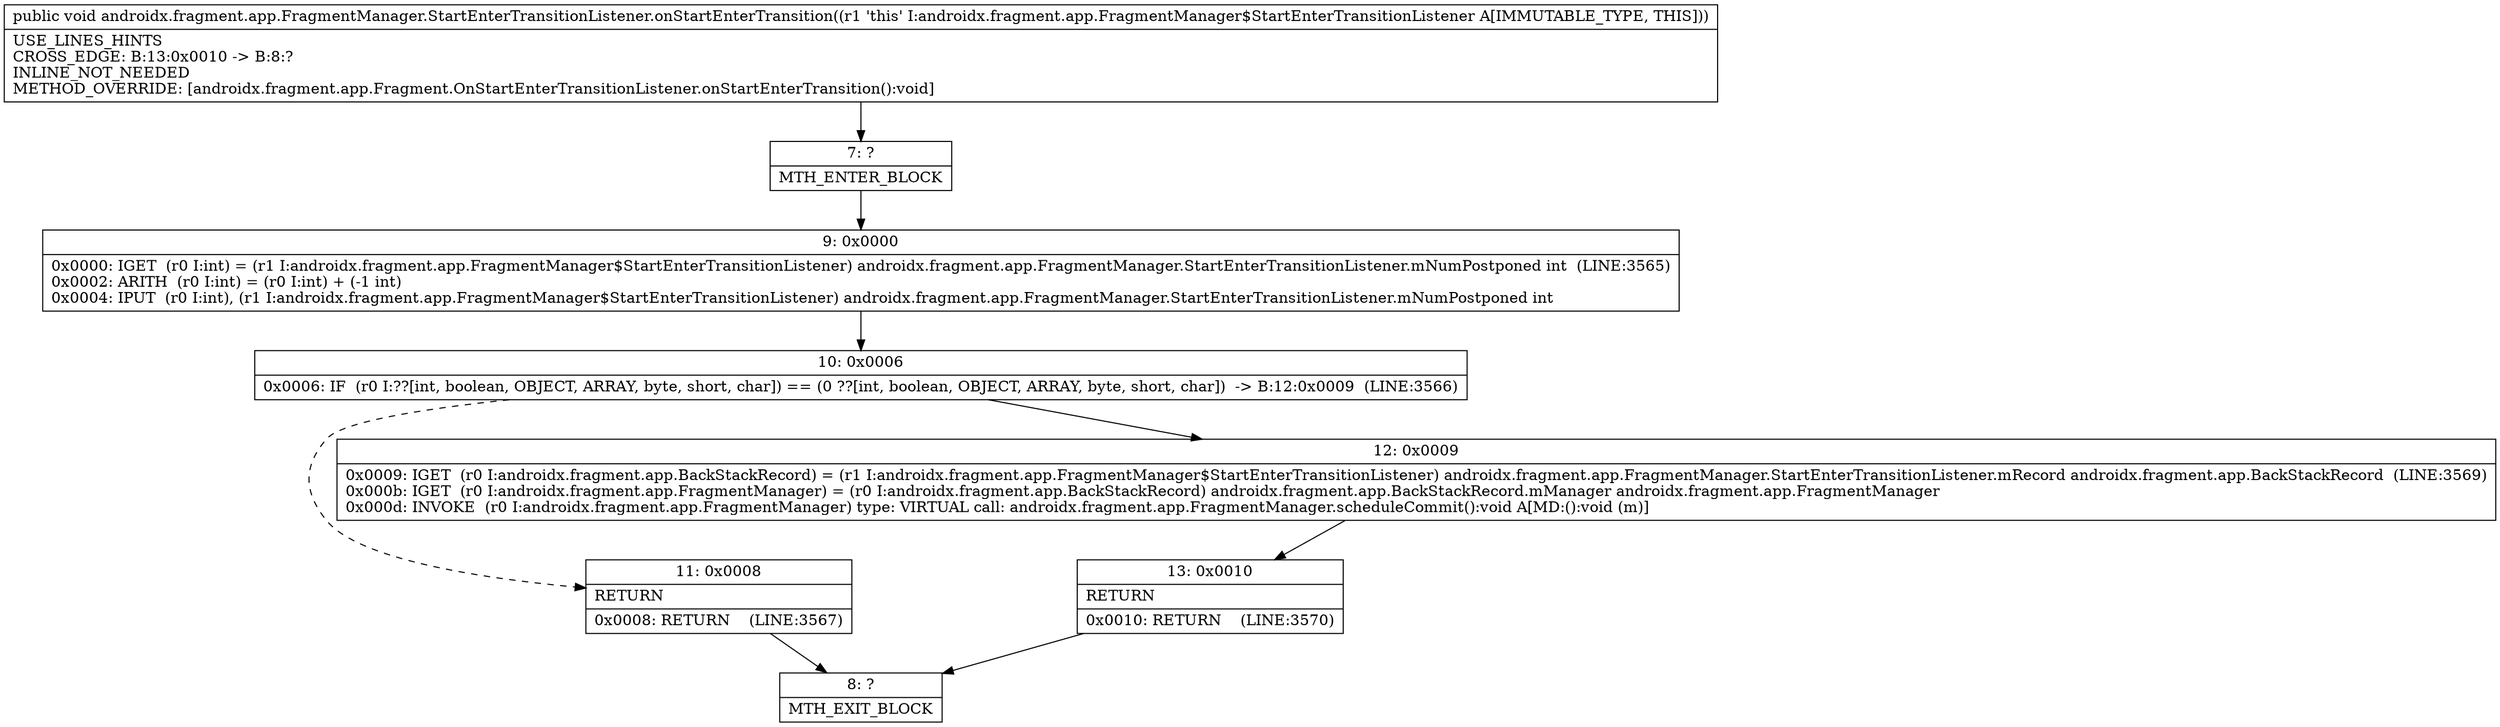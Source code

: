 digraph "CFG forandroidx.fragment.app.FragmentManager.StartEnterTransitionListener.onStartEnterTransition()V" {
Node_7 [shape=record,label="{7\:\ ?|MTH_ENTER_BLOCK\l}"];
Node_9 [shape=record,label="{9\:\ 0x0000|0x0000: IGET  (r0 I:int) = (r1 I:androidx.fragment.app.FragmentManager$StartEnterTransitionListener) androidx.fragment.app.FragmentManager.StartEnterTransitionListener.mNumPostponed int  (LINE:3565)\l0x0002: ARITH  (r0 I:int) = (r0 I:int) + (\-1 int) \l0x0004: IPUT  (r0 I:int), (r1 I:androidx.fragment.app.FragmentManager$StartEnterTransitionListener) androidx.fragment.app.FragmentManager.StartEnterTransitionListener.mNumPostponed int \l}"];
Node_10 [shape=record,label="{10\:\ 0x0006|0x0006: IF  (r0 I:??[int, boolean, OBJECT, ARRAY, byte, short, char]) == (0 ??[int, boolean, OBJECT, ARRAY, byte, short, char])  \-\> B:12:0x0009  (LINE:3566)\l}"];
Node_11 [shape=record,label="{11\:\ 0x0008|RETURN\l|0x0008: RETURN    (LINE:3567)\l}"];
Node_8 [shape=record,label="{8\:\ ?|MTH_EXIT_BLOCK\l}"];
Node_12 [shape=record,label="{12\:\ 0x0009|0x0009: IGET  (r0 I:androidx.fragment.app.BackStackRecord) = (r1 I:androidx.fragment.app.FragmentManager$StartEnterTransitionListener) androidx.fragment.app.FragmentManager.StartEnterTransitionListener.mRecord androidx.fragment.app.BackStackRecord  (LINE:3569)\l0x000b: IGET  (r0 I:androidx.fragment.app.FragmentManager) = (r0 I:androidx.fragment.app.BackStackRecord) androidx.fragment.app.BackStackRecord.mManager androidx.fragment.app.FragmentManager \l0x000d: INVOKE  (r0 I:androidx.fragment.app.FragmentManager) type: VIRTUAL call: androidx.fragment.app.FragmentManager.scheduleCommit():void A[MD:():void (m)]\l}"];
Node_13 [shape=record,label="{13\:\ 0x0010|RETURN\l|0x0010: RETURN    (LINE:3570)\l}"];
MethodNode[shape=record,label="{public void androidx.fragment.app.FragmentManager.StartEnterTransitionListener.onStartEnterTransition((r1 'this' I:androidx.fragment.app.FragmentManager$StartEnterTransitionListener A[IMMUTABLE_TYPE, THIS]))  | USE_LINES_HINTS\lCROSS_EDGE: B:13:0x0010 \-\> B:8:?\lINLINE_NOT_NEEDED\lMETHOD_OVERRIDE: [androidx.fragment.app.Fragment.OnStartEnterTransitionListener.onStartEnterTransition():void]\l}"];
MethodNode -> Node_7;Node_7 -> Node_9;
Node_9 -> Node_10;
Node_10 -> Node_11[style=dashed];
Node_10 -> Node_12;
Node_11 -> Node_8;
Node_12 -> Node_13;
Node_13 -> Node_8;
}

